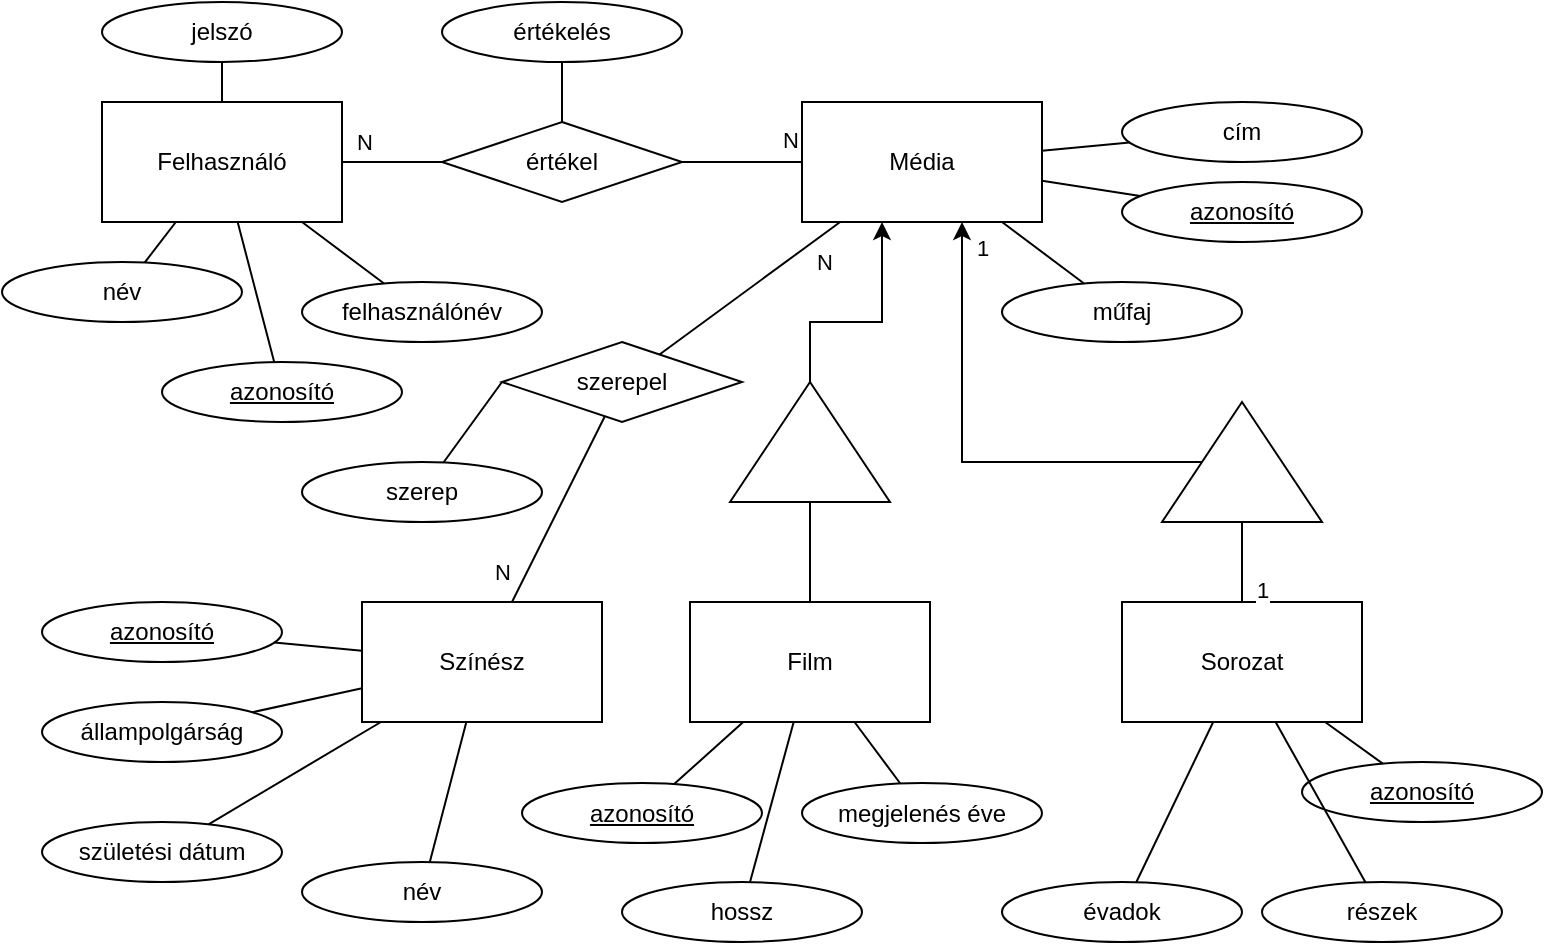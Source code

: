 <mxfile version="22.1.4" type="device">
  <diagram name="1 oldal" id="wp2a5r-fpoawqmzqKDDo">
    <mxGraphModel dx="1050" dy="550" grid="1" gridSize="10" guides="1" tooltips="1" connect="1" arrows="1" fold="1" page="1" pageScale="1" pageWidth="827" pageHeight="1169" math="0" shadow="0">
      <root>
        <mxCell id="0" />
        <mxCell id="1" parent="0" />
        <mxCell id="RIKkRgaRCpIKNUtkJool-8" value="Felhasználó" style="rounded=0;whiteSpace=wrap;html=1;" vertex="1" parent="1">
          <mxGeometry x="60" y="60" width="120" height="60" as="geometry" />
        </mxCell>
        <mxCell id="RIKkRgaRCpIKNUtkJool-9" value="Színész" style="rounded=0;whiteSpace=wrap;html=1;" vertex="1" parent="1">
          <mxGeometry x="190" y="310" width="120" height="60" as="geometry" />
        </mxCell>
        <mxCell id="RIKkRgaRCpIKNUtkJool-10" value="Média" style="rounded=0;whiteSpace=wrap;html=1;" vertex="1" parent="1">
          <mxGeometry x="410" y="60" width="120" height="60" as="geometry" />
        </mxCell>
        <mxCell id="RIKkRgaRCpIKNUtkJool-11" value="Film" style="rounded=0;whiteSpace=wrap;html=1;" vertex="1" parent="1">
          <mxGeometry x="354" y="310" width="120" height="60" as="geometry" />
        </mxCell>
        <mxCell id="RIKkRgaRCpIKNUtkJool-12" value="Sorozat" style="rounded=0;whiteSpace=wrap;html=1;" vertex="1" parent="1">
          <mxGeometry x="570" y="310" width="120" height="60" as="geometry" />
        </mxCell>
        <mxCell id="RIKkRgaRCpIKNUtkJool-13" value="cím" style="ellipse;whiteSpace=wrap;html=1;" vertex="1" parent="1">
          <mxGeometry x="570" y="60" width="120" height="30" as="geometry" />
        </mxCell>
        <mxCell id="RIKkRgaRCpIKNUtkJool-14" value="&lt;u&gt;azonosító&lt;/u&gt;" style="ellipse;whiteSpace=wrap;html=1;" vertex="1" parent="1">
          <mxGeometry x="570" y="100" width="120" height="30" as="geometry" />
        </mxCell>
        <mxCell id="RIKkRgaRCpIKNUtkJool-16" value="műfaj" style="ellipse;whiteSpace=wrap;html=1;" vertex="1" parent="1">
          <mxGeometry x="510" y="150" width="120" height="30" as="geometry" />
        </mxCell>
        <mxCell id="RIKkRgaRCpIKNUtkJool-17" value="" style="endArrow=none;html=1;rounded=0;" edge="1" parent="1" source="RIKkRgaRCpIKNUtkJool-10" target="RIKkRgaRCpIKNUtkJool-16">
          <mxGeometry width="50" height="50" relative="1" as="geometry">
            <mxPoint x="390" y="300" as="sourcePoint" />
            <mxPoint x="440" y="250" as="targetPoint" />
          </mxGeometry>
        </mxCell>
        <mxCell id="RIKkRgaRCpIKNUtkJool-18" value="" style="endArrow=none;html=1;rounded=0;" edge="1" parent="1" source="RIKkRgaRCpIKNUtkJool-10" target="RIKkRgaRCpIKNUtkJool-14">
          <mxGeometry width="50" height="50" relative="1" as="geometry">
            <mxPoint x="540" y="100" as="sourcePoint" />
            <mxPoint x="561" y="161" as="targetPoint" />
          </mxGeometry>
        </mxCell>
        <mxCell id="RIKkRgaRCpIKNUtkJool-19" value="" style="endArrow=none;html=1;rounded=0;" edge="1" parent="1" source="RIKkRgaRCpIKNUtkJool-10" target="RIKkRgaRCpIKNUtkJool-13">
          <mxGeometry width="50" height="50" relative="1" as="geometry">
            <mxPoint x="540" y="109" as="sourcePoint" />
            <mxPoint x="589" y="117" as="targetPoint" />
          </mxGeometry>
        </mxCell>
        <mxCell id="RIKkRgaRCpIKNUtkJool-22" value="" style="edgeStyle=orthogonalEdgeStyle;rounded=0;orthogonalLoop=1;jettySize=auto;html=1;" edge="1" parent="1" source="RIKkRgaRCpIKNUtkJool-84" target="RIKkRgaRCpIKNUtkJool-10">
          <mxGeometry relative="1" as="geometry">
            <mxPoint x="414" y="220" as="sourcePoint" />
            <Array as="points">
              <mxPoint x="414" y="170" />
              <mxPoint x="450" y="170" />
            </Array>
          </mxGeometry>
        </mxCell>
        <mxCell id="RIKkRgaRCpIKNUtkJool-23" value="" style="edgeStyle=orthogonalEdgeStyle;rounded=0;orthogonalLoop=1;jettySize=auto;html=1;endArrow=none;endFill=0;" edge="1" parent="1" source="RIKkRgaRCpIKNUtkJool-11" target="RIKkRgaRCpIKNUtkJool-84">
          <mxGeometry relative="1" as="geometry">
            <mxPoint x="300" y="220" as="sourcePoint" />
            <mxPoint x="414" y="260" as="targetPoint" />
          </mxGeometry>
        </mxCell>
        <mxCell id="RIKkRgaRCpIKNUtkJool-24" value="" style="edgeStyle=orthogonalEdgeStyle;rounded=0;orthogonalLoop=1;jettySize=auto;html=1;" edge="1" parent="1" source="RIKkRgaRCpIKNUtkJool-86" target="RIKkRgaRCpIKNUtkJool-10">
          <mxGeometry relative="1" as="geometry">
            <mxPoint x="480" y="130" as="targetPoint" />
            <mxPoint x="570" y="240" as="sourcePoint" />
            <Array as="points">
              <mxPoint x="490" y="240" />
            </Array>
          </mxGeometry>
        </mxCell>
        <mxCell id="RIKkRgaRCpIKNUtkJool-45" value="1" style="edgeLabel;html=1;align=center;verticalAlign=middle;resizable=0;points=[];" vertex="1" connectable="0" parent="RIKkRgaRCpIKNUtkJool-24">
          <mxGeometry x="0.842" y="-2" relative="1" as="geometry">
            <mxPoint x="8" y="-6" as="offset" />
          </mxGeometry>
        </mxCell>
        <mxCell id="RIKkRgaRCpIKNUtkJool-26" value="" style="edgeStyle=orthogonalEdgeStyle;rounded=0;orthogonalLoop=1;jettySize=auto;html=1;endArrow=none;endFill=0;" edge="1" parent="1" target="RIKkRgaRCpIKNUtkJool-86" source="RIKkRgaRCpIKNUtkJool-12">
          <mxGeometry relative="1" as="geometry">
            <mxPoint x="500" y="340" as="sourcePoint" />
            <mxPoint x="630" y="260" as="targetPoint" />
          </mxGeometry>
        </mxCell>
        <mxCell id="RIKkRgaRCpIKNUtkJool-47" value="1" style="edgeLabel;html=1;align=center;verticalAlign=middle;resizable=0;points=[];" vertex="1" connectable="0" parent="RIKkRgaRCpIKNUtkJool-26">
          <mxGeometry x="-0.272" y="-2" relative="1" as="geometry">
            <mxPoint x="8" y="8" as="offset" />
          </mxGeometry>
        </mxCell>
        <mxCell id="RIKkRgaRCpIKNUtkJool-27" value="részek" style="ellipse;whiteSpace=wrap;html=1;" vertex="1" parent="1">
          <mxGeometry x="640" y="450" width="120" height="30" as="geometry" />
        </mxCell>
        <mxCell id="RIKkRgaRCpIKNUtkJool-28" value="&lt;u&gt;azonosító&lt;/u&gt;" style="ellipse;whiteSpace=wrap;html=1;" vertex="1" parent="1">
          <mxGeometry x="270" y="400.5" width="120" height="30" as="geometry" />
        </mxCell>
        <mxCell id="RIKkRgaRCpIKNUtkJool-29" value="" style="endArrow=none;html=1;rounded=0;" edge="1" parent="1" target="RIKkRgaRCpIKNUtkJool-28" source="RIKkRgaRCpIKNUtkJool-11">
          <mxGeometry width="50" height="50" relative="1" as="geometry">
            <mxPoint x="230" y="399.5" as="sourcePoint" />
            <mxPoint x="261" y="461.5" as="targetPoint" />
          </mxGeometry>
        </mxCell>
        <mxCell id="RIKkRgaRCpIKNUtkJool-30" value="&lt;u&gt;azonosító&lt;/u&gt;" style="ellipse;whiteSpace=wrap;html=1;" vertex="1" parent="1">
          <mxGeometry x="660" y="390" width="120" height="30" as="geometry" />
        </mxCell>
        <mxCell id="RIKkRgaRCpIKNUtkJool-31" value="" style="endArrow=none;html=1;rounded=0;" edge="1" parent="1" target="RIKkRgaRCpIKNUtkJool-30" source="RIKkRgaRCpIKNUtkJool-12">
          <mxGeometry width="50" height="50" relative="1" as="geometry">
            <mxPoint x="560" y="390" as="sourcePoint" />
            <mxPoint x="591" y="452" as="targetPoint" />
          </mxGeometry>
        </mxCell>
        <mxCell id="RIKkRgaRCpIKNUtkJool-32" value="évadok" style="ellipse;whiteSpace=wrap;html=1;" vertex="1" parent="1">
          <mxGeometry x="510" y="450" width="120" height="30" as="geometry" />
        </mxCell>
        <mxCell id="RIKkRgaRCpIKNUtkJool-33" value="" style="endArrow=none;html=1;rounded=0;" edge="1" parent="1" source="RIKkRgaRCpIKNUtkJool-32" target="RIKkRgaRCpIKNUtkJool-12">
          <mxGeometry width="50" height="50" relative="1" as="geometry">
            <mxPoint x="510" y="400" as="sourcePoint" />
            <mxPoint x="560" y="350" as="targetPoint" />
          </mxGeometry>
        </mxCell>
        <mxCell id="RIKkRgaRCpIKNUtkJool-34" value="" style="endArrow=none;html=1;rounded=0;" edge="1" parent="1" source="RIKkRgaRCpIKNUtkJool-27" target="RIKkRgaRCpIKNUtkJool-12">
          <mxGeometry width="50" height="50" relative="1" as="geometry">
            <mxPoint x="605" y="540" as="sourcePoint" />
            <mxPoint x="655" y="490" as="targetPoint" />
          </mxGeometry>
        </mxCell>
        <mxCell id="RIKkRgaRCpIKNUtkJool-35" value="" style="endArrow=none;html=1;rounded=0;" edge="1" parent="1" source="RIKkRgaRCpIKNUtkJool-36" target="RIKkRgaRCpIKNUtkJool-11">
          <mxGeometry width="50" height="50" relative="1" as="geometry">
            <mxPoint x="510" y="400" as="sourcePoint" />
            <mxPoint x="560" y="350" as="targetPoint" />
          </mxGeometry>
        </mxCell>
        <mxCell id="RIKkRgaRCpIKNUtkJool-36" value="megjelenés éve" style="ellipse;whiteSpace=wrap;html=1;" vertex="1" parent="1">
          <mxGeometry x="410" y="400.5" width="120" height="30" as="geometry" />
        </mxCell>
        <mxCell id="RIKkRgaRCpIKNUtkJool-37" value="hossz" style="ellipse;whiteSpace=wrap;html=1;" vertex="1" parent="1">
          <mxGeometry x="320" y="450" width="120" height="30" as="geometry" />
        </mxCell>
        <mxCell id="RIKkRgaRCpIKNUtkJool-38" value="" style="endArrow=none;html=1;rounded=0;" edge="1" parent="1" source="RIKkRgaRCpIKNUtkJool-37" target="RIKkRgaRCpIKNUtkJool-11">
          <mxGeometry width="50" height="50" relative="1" as="geometry">
            <mxPoint x="510" y="400" as="sourcePoint" />
            <mxPoint x="560" y="350" as="targetPoint" />
          </mxGeometry>
        </mxCell>
        <mxCell id="RIKkRgaRCpIKNUtkJool-39" value="szerepel" style="rhombus;whiteSpace=wrap;html=1;" vertex="1" parent="1">
          <mxGeometry x="260" y="180" width="120" height="40" as="geometry" />
        </mxCell>
        <mxCell id="RIKkRgaRCpIKNUtkJool-40" value="" style="endArrow=none;html=1;rounded=0;" edge="1" parent="1" source="RIKkRgaRCpIKNUtkJool-9" target="RIKkRgaRCpIKNUtkJool-39">
          <mxGeometry width="50" height="50" relative="1" as="geometry">
            <mxPoint x="260" y="320" as="sourcePoint" />
            <mxPoint x="260" y="240" as="targetPoint" />
          </mxGeometry>
        </mxCell>
        <mxCell id="RIKkRgaRCpIKNUtkJool-48" value="N" style="edgeLabel;html=1;align=center;verticalAlign=middle;resizable=0;points=[];" vertex="1" connectable="0" parent="RIKkRgaRCpIKNUtkJool-40">
          <mxGeometry x="-0.668" y="2" relative="1" as="geometry">
            <mxPoint x="-11" y="1" as="offset" />
          </mxGeometry>
        </mxCell>
        <mxCell id="RIKkRgaRCpIKNUtkJool-41" value="" style="endArrow=none;html=1;rounded=0;" edge="1" parent="1" source="RIKkRgaRCpIKNUtkJool-39" target="RIKkRgaRCpIKNUtkJool-10">
          <mxGeometry width="50" height="50" relative="1" as="geometry">
            <mxPoint x="290.5" y="130" as="sourcePoint" />
            <mxPoint x="369.5" y="74" as="targetPoint" />
          </mxGeometry>
        </mxCell>
        <mxCell id="RIKkRgaRCpIKNUtkJool-49" value="N" style="edgeLabel;html=1;align=center;verticalAlign=middle;resizable=0;points=[];" vertex="1" connectable="0" parent="RIKkRgaRCpIKNUtkJool-41">
          <mxGeometry x="0.792" y="-2" relative="1" as="geometry">
            <mxPoint y="11" as="offset" />
          </mxGeometry>
        </mxCell>
        <mxCell id="RIKkRgaRCpIKNUtkJool-50" value="értékel" style="rhombus;whiteSpace=wrap;html=1;" vertex="1" parent="1">
          <mxGeometry x="230" y="70" width="120" height="40" as="geometry" />
        </mxCell>
        <mxCell id="RIKkRgaRCpIKNUtkJool-51" value="" style="endArrow=none;html=1;rounded=0;" edge="1" parent="1" target="RIKkRgaRCpIKNUtkJool-50" source="RIKkRgaRCpIKNUtkJool-8">
          <mxGeometry width="50" height="50" relative="1" as="geometry">
            <mxPoint x="172" y="260" as="sourcePoint" />
            <mxPoint x="270" y="250" as="targetPoint" />
          </mxGeometry>
        </mxCell>
        <mxCell id="RIKkRgaRCpIKNUtkJool-52" value="N" style="edgeLabel;html=1;align=center;verticalAlign=middle;resizable=0;points=[];" vertex="1" connectable="0" parent="RIKkRgaRCpIKNUtkJool-51">
          <mxGeometry x="-0.668" y="2" relative="1" as="geometry">
            <mxPoint x="2" y="-8" as="offset" />
          </mxGeometry>
        </mxCell>
        <mxCell id="RIKkRgaRCpIKNUtkJool-53" value="" style="endArrow=none;html=1;rounded=0;" edge="1" parent="1" source="RIKkRgaRCpIKNUtkJool-50" target="RIKkRgaRCpIKNUtkJool-10">
          <mxGeometry width="50" height="50" relative="1" as="geometry">
            <mxPoint x="300.5" y="140" as="sourcePoint" />
            <mxPoint x="420" y="126" as="targetPoint" />
          </mxGeometry>
        </mxCell>
        <mxCell id="RIKkRgaRCpIKNUtkJool-54" value="N" style="edgeLabel;html=1;align=center;verticalAlign=middle;resizable=0;points=[];" vertex="1" connectable="0" parent="RIKkRgaRCpIKNUtkJool-53">
          <mxGeometry x="0.792" y="-2" relative="1" as="geometry">
            <mxPoint y="-13" as="offset" />
          </mxGeometry>
        </mxCell>
        <mxCell id="RIKkRgaRCpIKNUtkJool-56" value="értékelés" style="ellipse;whiteSpace=wrap;html=1;" vertex="1" parent="1">
          <mxGeometry x="230" y="10" width="120" height="30" as="geometry" />
        </mxCell>
        <mxCell id="RIKkRgaRCpIKNUtkJool-57" value="" style="endArrow=none;html=1;rounded=0;" edge="1" parent="1" source="RIKkRgaRCpIKNUtkJool-50" target="RIKkRgaRCpIKNUtkJool-56">
          <mxGeometry width="50" height="50" relative="1" as="geometry">
            <mxPoint x="260" y="200" as="sourcePoint" />
            <mxPoint x="310" y="150" as="targetPoint" />
          </mxGeometry>
        </mxCell>
        <mxCell id="RIKkRgaRCpIKNUtkJool-58" value="szerep" style="ellipse;whiteSpace=wrap;html=1;" vertex="1" parent="1">
          <mxGeometry x="160" y="240" width="120" height="30" as="geometry" />
        </mxCell>
        <mxCell id="RIKkRgaRCpIKNUtkJool-59" value="" style="endArrow=none;html=1;rounded=0;" edge="1" parent="1" target="RIKkRgaRCpIKNUtkJool-58">
          <mxGeometry width="50" height="50" relative="1" as="geometry">
            <mxPoint x="260" y="200" as="sourcePoint" />
            <mxPoint x="310" y="150" as="targetPoint" />
          </mxGeometry>
        </mxCell>
        <mxCell id="RIKkRgaRCpIKNUtkJool-60" value="felhasználónév" style="ellipse;whiteSpace=wrap;html=1;" vertex="1" parent="1">
          <mxGeometry x="160" y="150" width="120" height="30" as="geometry" />
        </mxCell>
        <mxCell id="RIKkRgaRCpIKNUtkJool-61" value="&lt;u&gt;azonosító&lt;/u&gt;" style="ellipse;whiteSpace=wrap;html=1;" vertex="1" parent="1">
          <mxGeometry x="90" y="190" width="120" height="30" as="geometry" />
        </mxCell>
        <mxCell id="RIKkRgaRCpIKNUtkJool-62" value="név" style="ellipse;whiteSpace=wrap;html=1;" vertex="1" parent="1">
          <mxGeometry x="10" y="140" width="120" height="30" as="geometry" />
        </mxCell>
        <mxCell id="RIKkRgaRCpIKNUtkJool-63" value="" style="endArrow=none;html=1;rounded=0;" edge="1" parent="1" target="RIKkRgaRCpIKNUtkJool-62" source="RIKkRgaRCpIKNUtkJool-8">
          <mxGeometry width="50" height="50" relative="1" as="geometry">
            <mxPoint x="50" y="180" as="sourcePoint" />
            <mxPoint x="-20" y="310" as="targetPoint" />
          </mxGeometry>
        </mxCell>
        <mxCell id="RIKkRgaRCpIKNUtkJool-64" value="" style="endArrow=none;html=1;rounded=0;" edge="1" parent="1" target="RIKkRgaRCpIKNUtkJool-61" source="RIKkRgaRCpIKNUtkJool-8">
          <mxGeometry width="50" height="50" relative="1" as="geometry">
            <mxPoint x="70" y="159" as="sourcePoint" />
            <mxPoint x="101" y="221" as="targetPoint" />
          </mxGeometry>
        </mxCell>
        <mxCell id="RIKkRgaRCpIKNUtkJool-65" value="" style="endArrow=none;html=1;rounded=0;" edge="1" parent="1" target="RIKkRgaRCpIKNUtkJool-60" source="RIKkRgaRCpIKNUtkJool-8">
          <mxGeometry width="50" height="50" relative="1" as="geometry">
            <mxPoint x="70" y="144" as="sourcePoint" />
            <mxPoint x="129" y="177" as="targetPoint" />
          </mxGeometry>
        </mxCell>
        <mxCell id="RIKkRgaRCpIKNUtkJool-66" style="edgeStyle=orthogonalEdgeStyle;rounded=0;orthogonalLoop=1;jettySize=auto;html=1;exitX=0.5;exitY=1;exitDx=0;exitDy=0;" edge="1" parent="1" source="RIKkRgaRCpIKNUtkJool-62" target="RIKkRgaRCpIKNUtkJool-62">
          <mxGeometry relative="1" as="geometry" />
        </mxCell>
        <mxCell id="RIKkRgaRCpIKNUtkJool-73" value="jelszó" style="ellipse;whiteSpace=wrap;html=1;" vertex="1" parent="1">
          <mxGeometry x="60" y="10" width="120" height="30" as="geometry" />
        </mxCell>
        <mxCell id="RIKkRgaRCpIKNUtkJool-74" value="" style="endArrow=none;html=1;rounded=0;" edge="1" parent="1" source="RIKkRgaRCpIKNUtkJool-73" target="RIKkRgaRCpIKNUtkJool-8">
          <mxGeometry width="50" height="50" relative="1" as="geometry">
            <mxPoint x="138" y="130" as="sourcePoint" />
            <mxPoint x="156" y="200" as="targetPoint" />
          </mxGeometry>
        </mxCell>
        <mxCell id="RIKkRgaRCpIKNUtkJool-76" value="állampolgárság" style="ellipse;whiteSpace=wrap;html=1;" vertex="1" parent="1">
          <mxGeometry x="30" y="360" width="120" height="30" as="geometry" />
        </mxCell>
        <mxCell id="RIKkRgaRCpIKNUtkJool-77" value="születési dátum" style="ellipse;whiteSpace=wrap;html=1;" vertex="1" parent="1">
          <mxGeometry x="30" y="420" width="120" height="30" as="geometry" />
        </mxCell>
        <mxCell id="RIKkRgaRCpIKNUtkJool-78" value="név" style="ellipse;whiteSpace=wrap;html=1;" vertex="1" parent="1">
          <mxGeometry x="160" y="440" width="120" height="30" as="geometry" />
        </mxCell>
        <mxCell id="RIKkRgaRCpIKNUtkJool-79" value="&lt;u&gt;azonosító&lt;/u&gt;" style="ellipse;whiteSpace=wrap;html=1;" vertex="1" parent="1">
          <mxGeometry x="30" y="310" width="120" height="30" as="geometry" />
        </mxCell>
        <mxCell id="RIKkRgaRCpIKNUtkJool-80" value="" style="endArrow=none;html=1;rounded=0;" edge="1" parent="1" source="RIKkRgaRCpIKNUtkJool-9" target="RIKkRgaRCpIKNUtkJool-77">
          <mxGeometry width="50" height="50" relative="1" as="geometry">
            <mxPoint x="260" y="310" as="sourcePoint" />
            <mxPoint x="310" y="260" as="targetPoint" />
          </mxGeometry>
        </mxCell>
        <mxCell id="RIKkRgaRCpIKNUtkJool-81" value="" style="endArrow=none;html=1;rounded=0;" edge="1" parent="1" source="RIKkRgaRCpIKNUtkJool-9" target="RIKkRgaRCpIKNUtkJool-78">
          <mxGeometry width="50" height="50" relative="1" as="geometry">
            <mxPoint x="260" y="310" as="sourcePoint" />
            <mxPoint x="310" y="260" as="targetPoint" />
          </mxGeometry>
        </mxCell>
        <mxCell id="RIKkRgaRCpIKNUtkJool-82" value="" style="endArrow=none;html=1;rounded=0;" edge="1" parent="1" source="RIKkRgaRCpIKNUtkJool-9" target="RIKkRgaRCpIKNUtkJool-76">
          <mxGeometry width="50" height="50" relative="1" as="geometry">
            <mxPoint x="260" y="310" as="sourcePoint" />
            <mxPoint x="310" y="260" as="targetPoint" />
          </mxGeometry>
        </mxCell>
        <mxCell id="RIKkRgaRCpIKNUtkJool-83" value="" style="endArrow=none;html=1;rounded=0;" edge="1" parent="1" source="RIKkRgaRCpIKNUtkJool-9" target="RIKkRgaRCpIKNUtkJool-79">
          <mxGeometry width="50" height="50" relative="1" as="geometry">
            <mxPoint x="260" y="310" as="sourcePoint" />
            <mxPoint x="310" y="260" as="targetPoint" />
          </mxGeometry>
        </mxCell>
        <mxCell id="RIKkRgaRCpIKNUtkJool-84" value="" style="triangle;whiteSpace=wrap;html=1;rotation=-90;" vertex="1" parent="1">
          <mxGeometry x="384" y="190" width="60" height="80" as="geometry" />
        </mxCell>
        <mxCell id="RIKkRgaRCpIKNUtkJool-86" value="" style="triangle;whiteSpace=wrap;html=1;rotation=-90;" vertex="1" parent="1">
          <mxGeometry x="600" y="200" width="60" height="80" as="geometry" />
        </mxCell>
      </root>
    </mxGraphModel>
  </diagram>
</mxfile>
